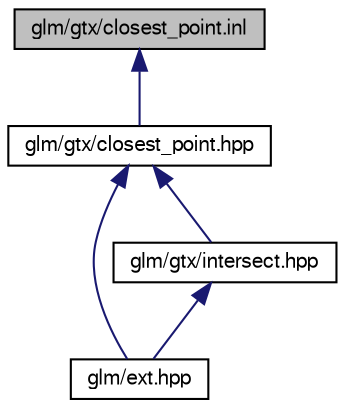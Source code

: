 digraph "glm/gtx/closest_point.inl"
{
  edge [fontname="FreeSans",fontsize="10",labelfontname="FreeSans",labelfontsize="10"];
  node [fontname="FreeSans",fontsize="10",shape=record];
  Node1 [label="glm/gtx/closest_point.inl",height=0.2,width=0.4,color="black", fillcolor="grey75", style="filled" fontcolor="black"];
  Node1 -> Node2 [dir="back",color="midnightblue",fontsize="10",style="solid",fontname="FreeSans"];
  Node2 [label="glm/gtx/closest_point.hpp",height=0.2,width=0.4,color="black", fillcolor="white", style="filled",URL="$d1/d31/closest__point_8hpp.html"];
  Node2 -> Node3 [dir="back",color="midnightblue",fontsize="10",style="solid",fontname="FreeSans"];
  Node3 [label="glm/ext.hpp",height=0.2,width=0.4,color="black", fillcolor="white", style="filled",URL="$d5/da8/ext_8hpp.html"];
  Node2 -> Node4 [dir="back",color="midnightblue",fontsize="10",style="solid",fontname="FreeSans"];
  Node4 [label="glm/gtx/intersect.hpp",height=0.2,width=0.4,color="black", fillcolor="white", style="filled",URL="$d7/d8f/intersect_8hpp.html"];
  Node4 -> Node3 [dir="back",color="midnightblue",fontsize="10",style="solid",fontname="FreeSans"];
}
